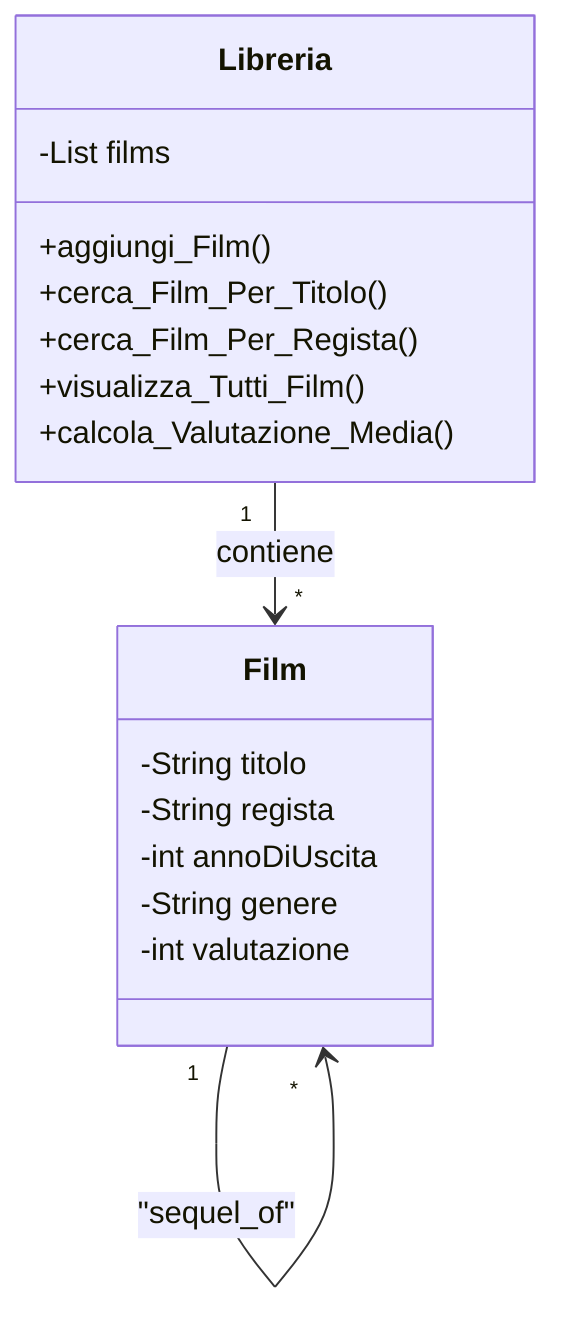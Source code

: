 classDiagram
    class Film {
        -String titolo
        -String regista
        -int annoDiUscita
        -String genere
        -int valutazione
    }

    class Libreria {
        -List films
        +aggiungi_Film()
        +cerca_Film_Per_Titolo()
        +cerca_Film_Per_Regista()
        +visualizza_Tutti_Film()
        +calcola_Valutazione_Media()
    }

    Film "1" --> "*" Film : "sequel_of"
    Libreria "1" --> "*" Film : contiene